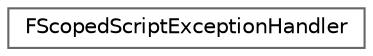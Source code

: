 digraph "Graphical Class Hierarchy"
{
 // INTERACTIVE_SVG=YES
 // LATEX_PDF_SIZE
  bgcolor="transparent";
  edge [fontname=Helvetica,fontsize=10,labelfontname=Helvetica,labelfontsize=10];
  node [fontname=Helvetica,fontsize=10,shape=box,height=0.2,width=0.4];
  rankdir="LR";
  Node0 [id="Node000000",label="FScopedScriptExceptionHandler",height=0.2,width=0.4,color="grey40", fillcolor="white", style="filled",URL="$db/dc0/structFScopedScriptExceptionHandler.html",tooltip="Exception handler stack used for script exceptions."];
}

